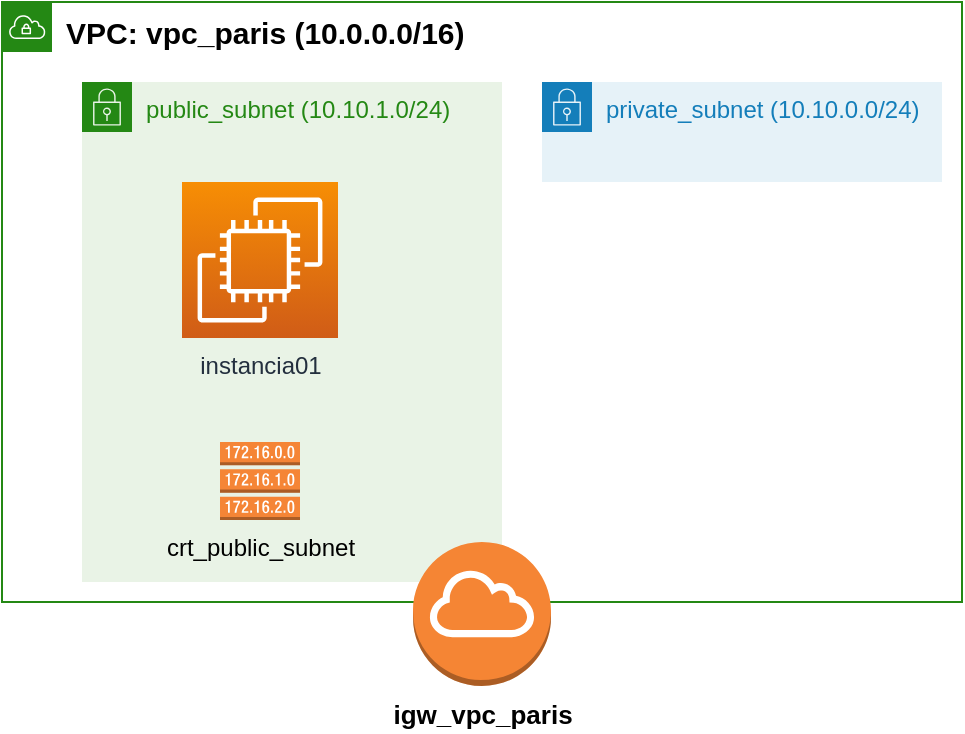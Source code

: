 <mxfile version="21.4.0" type="device">
  <diagram name="Página-1" id="Y9Ky_5BzUHWmzPnYi1jM">
    <mxGraphModel dx="1418" dy="828" grid="1" gridSize="10" guides="1" tooltips="1" connect="1" arrows="1" fold="1" page="1" pageScale="1" pageWidth="827" pageHeight="1169" math="0" shadow="0">
      <root>
        <mxCell id="0" />
        <mxCell id="1" parent="0" />
        <mxCell id="vu7AylAnQeBHNhaGN0Ln-1" value="&lt;b&gt;&lt;font color=&quot;#000000&quot; style=&quot;font-size: 15px;&quot;&gt;VPC: vpc_paris (10.0.0.0/16)&lt;/font&gt;&lt;/b&gt;" style="points=[[0,0],[0.25,0],[0.5,0],[0.75,0],[1,0],[1,0.25],[1,0.5],[1,0.75],[1,1],[0.75,1],[0.5,1],[0.25,1],[0,1],[0,0.75],[0,0.5],[0,0.25]];outlineConnect=0;gradientColor=none;html=1;whiteSpace=wrap;fontSize=12;fontStyle=0;container=1;pointerEvents=0;collapsible=0;recursiveResize=0;shape=mxgraph.aws4.group;grIcon=mxgraph.aws4.group_vpc;strokeColor=#248814;fillColor=none;verticalAlign=top;align=left;spacingLeft=30;fontColor=#AAB7B8;dashed=0;" parent="1" vertex="1">
          <mxGeometry x="80" y="40" width="480" height="300" as="geometry" />
        </mxCell>
        <mxCell id="vu7AylAnQeBHNhaGN0Ln-2" value="public_subnet (10.10.1.0/24)" style="points=[[0,0],[0.25,0],[0.5,0],[0.75,0],[1,0],[1,0.25],[1,0.5],[1,0.75],[1,1],[0.75,1],[0.5,1],[0.25,1],[0,1],[0,0.75],[0,0.5],[0,0.25]];outlineConnect=0;gradientColor=none;html=1;whiteSpace=wrap;fontSize=12;fontStyle=0;container=1;pointerEvents=0;collapsible=0;recursiveResize=0;shape=mxgraph.aws4.group;grIcon=mxgraph.aws4.group_security_group;grStroke=0;strokeColor=#248814;fillColor=#E9F3E6;verticalAlign=top;align=left;spacingLeft=30;fontColor=#248814;dashed=0;" parent="vu7AylAnQeBHNhaGN0Ln-1" vertex="1">
          <mxGeometry x="40" y="40" width="210" height="250" as="geometry" />
        </mxCell>
        <mxCell id="vu7AylAnQeBHNhaGN0Ln-5" value="instancia01" style="sketch=0;points=[[0,0,0],[0.25,0,0],[0.5,0,0],[0.75,0,0],[1,0,0],[0,1,0],[0.25,1,0],[0.5,1,0],[0.75,1,0],[1,1,0],[0,0.25,0],[0,0.5,0],[0,0.75,0],[1,0.25,0],[1,0.5,0],[1,0.75,0]];outlineConnect=0;fontColor=#232F3E;gradientColor=#F78E04;gradientDirection=north;fillColor=#D05C17;strokeColor=#ffffff;dashed=0;verticalLabelPosition=bottom;verticalAlign=top;align=center;html=1;fontSize=12;fontStyle=0;aspect=fixed;shape=mxgraph.aws4.resourceIcon;resIcon=mxgraph.aws4.ec2;" parent="vu7AylAnQeBHNhaGN0Ln-2" vertex="1">
          <mxGeometry x="50" y="50" width="78" height="78" as="geometry" />
        </mxCell>
        <mxCell id="V5QVVL6Jvt_ju6jq04BC-47" value="crt_public_subnet" style="outlineConnect=0;dashed=0;verticalLabelPosition=bottom;verticalAlign=top;align=center;html=1;shape=mxgraph.aws3.route_table;fillColor=#F58536;gradientColor=none;" parent="vu7AylAnQeBHNhaGN0Ln-2" vertex="1">
          <mxGeometry x="69" y="180" width="40" height="39" as="geometry" />
        </mxCell>
        <mxCell id="vu7AylAnQeBHNhaGN0Ln-3" value="private_subnet (10.10.0.0/24)" style="points=[[0,0],[0.25,0],[0.5,0],[0.75,0],[1,0],[1,0.25],[1,0.5],[1,0.75],[1,1],[0.75,1],[0.5,1],[0.25,1],[0,1],[0,0.75],[0,0.5],[0,0.25]];outlineConnect=0;gradientColor=none;html=1;whiteSpace=wrap;fontSize=12;fontStyle=0;container=1;pointerEvents=0;collapsible=0;recursiveResize=0;shape=mxgraph.aws4.group;grIcon=mxgraph.aws4.group_security_group;grStroke=0;strokeColor=#147EBA;fillColor=#E6F2F8;verticalAlign=top;align=left;spacingLeft=30;fontColor=#147EBA;dashed=0;" parent="vu7AylAnQeBHNhaGN0Ln-1" vertex="1">
          <mxGeometry x="270" y="40" width="200" height="50" as="geometry" />
        </mxCell>
        <mxCell id="vu7AylAnQeBHNhaGN0Ln-4" style="edgeStyle=orthogonalEdgeStyle;rounded=0;orthogonalLoop=1;jettySize=auto;html=1;exitX=0.5;exitY=1;exitDx=0;exitDy=0;" parent="1" source="vu7AylAnQeBHNhaGN0Ln-1" target="vu7AylAnQeBHNhaGN0Ln-1" edge="1">
          <mxGeometry relative="1" as="geometry" />
        </mxCell>
        <mxCell id="V5QVVL6Jvt_ju6jq04BC-46" value="&lt;b&gt;&lt;font style=&quot;font-size: 13px;&quot;&gt;igw_vpc_paris&lt;/font&gt;&lt;/b&gt;" style="outlineConnect=0;dashed=0;verticalLabelPosition=bottom;verticalAlign=top;align=center;html=1;shape=mxgraph.aws3.internet_gateway;fillColor=#F58534;gradientColor=none;" parent="1" vertex="1">
          <mxGeometry x="285.5" y="310" width="69" height="72" as="geometry" />
        </mxCell>
      </root>
    </mxGraphModel>
  </diagram>
</mxfile>

